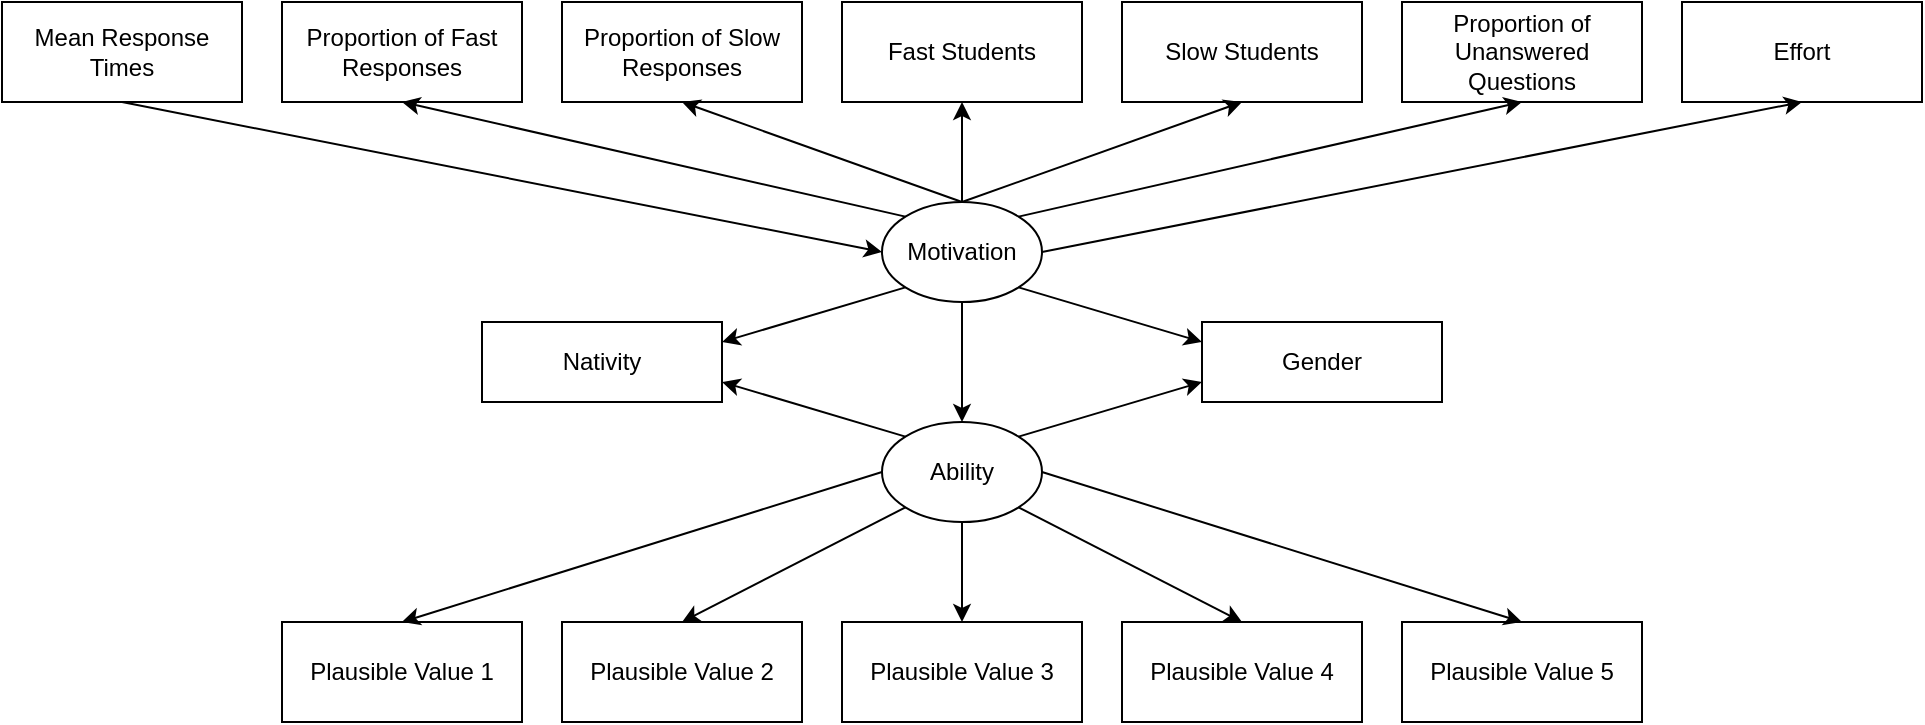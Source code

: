 <mxfile version="26.2.4">
  <diagram name="Page-1" id="2wKc5wu0MTPvnMgR3Ivy">
    <mxGraphModel dx="1871" dy="631" grid="1" gridSize="10" guides="1" tooltips="1" connect="1" arrows="1" fold="1" page="1" pageScale="1" pageWidth="827" pageHeight="1169" math="0" shadow="0">
      <root>
        <mxCell id="0" />
        <mxCell id="1" parent="0" />
        <mxCell id="DJN90oXa_Z2JTDYmJMvr-14" value="" style="rounded=0;whiteSpace=wrap;html=1;" parent="1" vertex="1">
          <mxGeometry x="620" y="40" width="120" height="50" as="geometry" />
        </mxCell>
        <mxCell id="DJN90oXa_Z2JTDYmJMvr-1" value="" style="ellipse;whiteSpace=wrap;html=1;movable=1;resizable=1;rotatable=1;deletable=1;editable=1;locked=0;connectable=1;" parent="1" vertex="1">
          <mxGeometry x="360" y="140" width="80" height="50" as="geometry" />
        </mxCell>
        <mxCell id="DJN90oXa_Z2JTDYmJMvr-2" value="Motivation" style="text;strokeColor=none;align=center;fillColor=none;html=1;verticalAlign=middle;whiteSpace=wrap;rounded=0;movable=1;resizable=1;rotatable=1;deletable=1;editable=1;locked=0;connectable=1;" parent="1" vertex="1">
          <mxGeometry x="370" y="150" width="60" height="30" as="geometry" />
        </mxCell>
        <mxCell id="DJN90oXa_Z2JTDYmJMvr-3" value="" style="ellipse;whiteSpace=wrap;html=1;" parent="1" vertex="1">
          <mxGeometry x="360" y="250" width="80" height="50" as="geometry" />
        </mxCell>
        <mxCell id="DJN90oXa_Z2JTDYmJMvr-4" value="Ability" style="text;strokeColor=none;align=center;fillColor=none;html=1;verticalAlign=middle;whiteSpace=wrap;rounded=0;" parent="1" vertex="1">
          <mxGeometry x="370" y="260" width="60" height="30" as="geometry" />
        </mxCell>
        <mxCell id="DJN90oXa_Z2JTDYmJMvr-5" value="" style="rounded=0;whiteSpace=wrap;html=1;" parent="1" vertex="1">
          <mxGeometry x="160" y="200" width="120" height="40" as="geometry" />
        </mxCell>
        <mxCell id="DJN90oXa_Z2JTDYmJMvr-6" value="Nativity" style="text;strokeColor=none;align=center;fillColor=none;html=1;verticalAlign=middle;whiteSpace=wrap;rounded=0;" parent="1" vertex="1">
          <mxGeometry x="190" y="205" width="60" height="30" as="geometry" />
        </mxCell>
        <mxCell id="DJN90oXa_Z2JTDYmJMvr-8" value="" style="rounded=0;whiteSpace=wrap;html=1;" parent="1" vertex="1">
          <mxGeometry x="520" y="200" width="120" height="40" as="geometry" />
        </mxCell>
        <mxCell id="DJN90oXa_Z2JTDYmJMvr-9" value="Gender" style="text;strokeColor=none;align=center;fillColor=none;html=1;verticalAlign=middle;whiteSpace=wrap;rounded=0;" parent="1" vertex="1">
          <mxGeometry x="550" y="205" width="60" height="30" as="geometry" />
        </mxCell>
        <mxCell id="DJN90oXa_Z2JTDYmJMvr-11" value="" style="rounded=0;whiteSpace=wrap;html=1;" parent="1" vertex="1">
          <mxGeometry x="200" y="40" width="120" height="50" as="geometry" />
        </mxCell>
        <mxCell id="DJN90oXa_Z2JTDYmJMvr-12" value="Proportion of Unanswered Questions" style="text;strokeColor=none;align=center;fillColor=none;html=1;verticalAlign=middle;whiteSpace=wrap;rounded=0;" parent="1" vertex="1">
          <mxGeometry x="620" y="50" width="120" height="30" as="geometry" />
        </mxCell>
        <mxCell id="DJN90oXa_Z2JTDYmJMvr-13" value="" style="rounded=0;whiteSpace=wrap;html=1;" parent="1" vertex="1">
          <mxGeometry x="340" y="40" width="120" height="50" as="geometry" />
        </mxCell>
        <mxCell id="DJN90oXa_Z2JTDYmJMvr-15" value="" style="rounded=0;whiteSpace=wrap;html=1;" parent="1" vertex="1">
          <mxGeometry x="60" y="40" width="120" height="50" as="geometry" />
        </mxCell>
        <mxCell id="DJN90oXa_Z2JTDYmJMvr-16" value="" style="rounded=0;whiteSpace=wrap;html=1;" parent="1" vertex="1">
          <mxGeometry x="-80" y="40" width="120" height="50" as="geometry" />
        </mxCell>
        <mxCell id="DJN90oXa_Z2JTDYmJMvr-18" value="Mean Response Times" style="text;strokeColor=none;align=center;fillColor=none;html=1;verticalAlign=middle;whiteSpace=wrap;rounded=0;" parent="1" vertex="1">
          <mxGeometry x="-70" y="50" width="100" height="30" as="geometry" />
        </mxCell>
        <mxCell id="DJN90oXa_Z2JTDYmJMvr-19" value="Proportion of Fast Responses" style="text;strokeColor=none;align=center;fillColor=none;html=1;verticalAlign=middle;whiteSpace=wrap;rounded=0;" parent="1" vertex="1">
          <mxGeometry x="70" y="50" width="100" height="30" as="geometry" />
        </mxCell>
        <mxCell id="DJN90oXa_Z2JTDYmJMvr-21" value="Proportion of Slow Responses" style="text;strokeColor=none;align=center;fillColor=none;html=1;verticalAlign=middle;whiteSpace=wrap;rounded=0;" parent="1" vertex="1">
          <mxGeometry x="205" y="50" width="110" height="30" as="geometry" />
        </mxCell>
        <mxCell id="DJN90oXa_Z2JTDYmJMvr-23" value="Fast Students" style="text;strokeColor=none;align=center;fillColor=none;html=1;verticalAlign=middle;whiteSpace=wrap;rounded=0;" parent="1" vertex="1">
          <mxGeometry x="355" y="50" width="90" height="30" as="geometry" />
        </mxCell>
        <mxCell id="DJN90oXa_Z2JTDYmJMvr-26" value="" style="rounded=0;whiteSpace=wrap;html=1;" parent="1" vertex="1">
          <mxGeometry x="480" y="40" width="120" height="50" as="geometry" />
        </mxCell>
        <mxCell id="DJN90oXa_Z2JTDYmJMvr-27" value="Slow Students" style="text;strokeColor=none;align=center;fillColor=none;html=1;verticalAlign=middle;whiteSpace=wrap;rounded=0;" parent="1" vertex="1">
          <mxGeometry x="495" y="50" width="90" height="30" as="geometry" />
        </mxCell>
        <mxCell id="DJN90oXa_Z2JTDYmJMvr-30" value="" style="endArrow=classic;html=1;rounded=0;exitX=0.5;exitY=1;exitDx=0;exitDy=0;entryX=0;entryY=0.5;entryDx=0;entryDy=0;" parent="1" source="DJN90oXa_Z2JTDYmJMvr-16" target="DJN90oXa_Z2JTDYmJMvr-1" edge="1">
          <mxGeometry width="50" height="50" relative="1" as="geometry">
            <mxPoint x="340" y="160" as="sourcePoint" />
            <mxPoint x="390" y="110" as="targetPoint" />
          </mxGeometry>
        </mxCell>
        <mxCell id="DJN90oXa_Z2JTDYmJMvr-31" value="" style="endArrow=classic;html=1;rounded=0;exitX=0;exitY=0;exitDx=0;exitDy=0;entryX=0.5;entryY=1;entryDx=0;entryDy=0;" parent="1" source="DJN90oXa_Z2JTDYmJMvr-1" target="DJN90oXa_Z2JTDYmJMvr-15" edge="1">
          <mxGeometry width="50" height="50" relative="1" as="geometry">
            <mxPoint x="390" y="110" as="sourcePoint" />
            <mxPoint x="340" y="160" as="targetPoint" />
          </mxGeometry>
        </mxCell>
        <mxCell id="DJN90oXa_Z2JTDYmJMvr-32" value="" style="endArrow=classic;html=1;rounded=0;exitX=0.5;exitY=0;exitDx=0;exitDy=0;entryX=0.5;entryY=1;entryDx=0;entryDy=0;" parent="1" source="DJN90oXa_Z2JTDYmJMvr-1" target="DJN90oXa_Z2JTDYmJMvr-11" edge="1">
          <mxGeometry width="50" height="50" relative="1" as="geometry">
            <mxPoint x="380" y="140" as="sourcePoint" />
            <mxPoint x="340" y="160" as="targetPoint" />
          </mxGeometry>
        </mxCell>
        <mxCell id="DJN90oXa_Z2JTDYmJMvr-33" value="" style="endArrow=classic;html=1;rounded=0;exitX=1;exitY=0;exitDx=0;exitDy=0;entryX=0.5;entryY=1;entryDx=0;entryDy=0;" parent="1" source="DJN90oXa_Z2JTDYmJMvr-1" target="DJN90oXa_Z2JTDYmJMvr-14" edge="1">
          <mxGeometry width="50" height="50" relative="1" as="geometry">
            <mxPoint x="430" y="110" as="sourcePoint" />
            <mxPoint x="380" y="160" as="targetPoint" />
          </mxGeometry>
        </mxCell>
        <mxCell id="DJN90oXa_Z2JTDYmJMvr-34" value="" style="endArrow=classic;html=1;rounded=0;exitX=0.5;exitY=0;exitDx=0;exitDy=0;entryX=0.5;entryY=1;entryDx=0;entryDy=0;" parent="1" source="DJN90oXa_Z2JTDYmJMvr-1" target="DJN90oXa_Z2JTDYmJMvr-13" edge="1">
          <mxGeometry width="50" height="50" relative="1" as="geometry">
            <mxPoint x="580" y="110" as="sourcePoint" />
            <mxPoint x="530" y="160" as="targetPoint" />
          </mxGeometry>
        </mxCell>
        <mxCell id="DJN90oXa_Z2JTDYmJMvr-35" value="" style="endArrow=classic;html=1;rounded=0;exitX=0.5;exitY=0;exitDx=0;exitDy=0;entryX=0.5;entryY=1;entryDx=0;entryDy=0;" parent="1" source="DJN90oXa_Z2JTDYmJMvr-1" target="DJN90oXa_Z2JTDYmJMvr-26" edge="1">
          <mxGeometry width="50" height="50" relative="1" as="geometry">
            <mxPoint x="440" y="165" as="sourcePoint" />
            <mxPoint x="530" y="160" as="targetPoint" />
          </mxGeometry>
        </mxCell>
        <mxCell id="DJN90oXa_Z2JTDYmJMvr-36" value="" style="endArrow=classic;html=1;rounded=0;exitX=0.5;exitY=1;exitDx=0;exitDy=0;" parent="1" source="DJN90oXa_Z2JTDYmJMvr-1" edge="1">
          <mxGeometry width="50" height="50" relative="1" as="geometry">
            <mxPoint x="410" y="270" as="sourcePoint" />
            <mxPoint x="400" y="250" as="targetPoint" />
          </mxGeometry>
        </mxCell>
        <mxCell id="DJN90oXa_Z2JTDYmJMvr-37" value="" style="endArrow=classic;html=1;rounded=0;exitX=0;exitY=1;exitDx=0;exitDy=0;entryX=1;entryY=0.25;entryDx=0;entryDy=0;" parent="1" source="DJN90oXa_Z2JTDYmJMvr-1" target="DJN90oXa_Z2JTDYmJMvr-5" edge="1">
          <mxGeometry width="50" height="50" relative="1" as="geometry">
            <mxPoint x="400" y="170" as="sourcePoint" />
            <mxPoint x="350" y="220" as="targetPoint" />
          </mxGeometry>
        </mxCell>
        <mxCell id="DJN90oXa_Z2JTDYmJMvr-38" value="" style="endArrow=classic;html=1;rounded=0;exitX=0;exitY=0;exitDx=0;exitDy=0;entryX=1;entryY=0.75;entryDx=0;entryDy=0;" parent="1" source="DJN90oXa_Z2JTDYmJMvr-3" target="DJN90oXa_Z2JTDYmJMvr-5" edge="1">
          <mxGeometry width="50" height="50" relative="1" as="geometry">
            <mxPoint x="400" y="170" as="sourcePoint" />
            <mxPoint x="350" y="220" as="targetPoint" />
          </mxGeometry>
        </mxCell>
        <mxCell id="DJN90oXa_Z2JTDYmJMvr-39" value="" style="endArrow=classic;html=1;rounded=0;exitX=1;exitY=1;exitDx=0;exitDy=0;entryX=0;entryY=0.25;entryDx=0;entryDy=0;" parent="1" source="DJN90oXa_Z2JTDYmJMvr-1" target="DJN90oXa_Z2JTDYmJMvr-8" edge="1">
          <mxGeometry width="50" height="50" relative="1" as="geometry">
            <mxPoint x="400" y="170" as="sourcePoint" />
            <mxPoint x="350" y="220" as="targetPoint" />
          </mxGeometry>
        </mxCell>
        <mxCell id="DJN90oXa_Z2JTDYmJMvr-40" value="" style="endArrow=classic;html=1;rounded=0;exitX=1;exitY=0;exitDx=0;exitDy=0;entryX=0;entryY=0.75;entryDx=0;entryDy=0;" parent="1" source="DJN90oXa_Z2JTDYmJMvr-3" target="DJN90oXa_Z2JTDYmJMvr-8" edge="1">
          <mxGeometry width="50" height="50" relative="1" as="geometry">
            <mxPoint x="400" y="170" as="sourcePoint" />
            <mxPoint x="350" y="220" as="targetPoint" />
          </mxGeometry>
        </mxCell>
        <mxCell id="DJN90oXa_Z2JTDYmJMvr-42" value="" style="rounded=0;whiteSpace=wrap;html=1;" parent="1" vertex="1">
          <mxGeometry x="340" y="350" width="120" height="50" as="geometry" />
        </mxCell>
        <mxCell id="DJN90oXa_Z2JTDYmJMvr-43" value="" style="rounded=0;whiteSpace=wrap;html=1;" parent="1" vertex="1">
          <mxGeometry x="480" y="350" width="120" height="50" as="geometry" />
        </mxCell>
        <mxCell id="DJN90oXa_Z2JTDYmJMvr-44" value="" style="rounded=0;whiteSpace=wrap;html=1;" parent="1" vertex="1">
          <mxGeometry x="620" y="350" width="120" height="50" as="geometry" />
        </mxCell>
        <mxCell id="DJN90oXa_Z2JTDYmJMvr-45" value="" style="rounded=0;whiteSpace=wrap;html=1;" parent="1" vertex="1">
          <mxGeometry x="200" y="350" width="120" height="50" as="geometry" />
        </mxCell>
        <mxCell id="DJN90oXa_Z2JTDYmJMvr-46" value="" style="rounded=0;whiteSpace=wrap;html=1;" parent="1" vertex="1">
          <mxGeometry x="60" y="350" width="120" height="50" as="geometry" />
        </mxCell>
        <mxCell id="DJN90oXa_Z2JTDYmJMvr-47" value="Plausible Value 1" style="text;strokeColor=none;align=center;fillColor=none;html=1;verticalAlign=middle;whiteSpace=wrap;rounded=0;" parent="1" vertex="1">
          <mxGeometry x="60" y="360" width="120" height="30" as="geometry" />
        </mxCell>
        <mxCell id="DJN90oXa_Z2JTDYmJMvr-48" value="Plausible Value 2" style="text;strokeColor=none;align=center;fillColor=none;html=1;verticalAlign=middle;whiteSpace=wrap;rounded=0;" parent="1" vertex="1">
          <mxGeometry x="200" y="360" width="120" height="30" as="geometry" />
        </mxCell>
        <mxCell id="DJN90oXa_Z2JTDYmJMvr-49" value="Plausible Value 3" style="text;strokeColor=none;align=center;fillColor=none;html=1;verticalAlign=middle;whiteSpace=wrap;rounded=0;" parent="1" vertex="1">
          <mxGeometry x="340" y="360" width="120" height="30" as="geometry" />
        </mxCell>
        <mxCell id="DJN90oXa_Z2JTDYmJMvr-50" value="Plausible Value 4" style="text;strokeColor=none;align=center;fillColor=none;html=1;verticalAlign=middle;whiteSpace=wrap;rounded=0;" parent="1" vertex="1">
          <mxGeometry x="480" y="360" width="120" height="30" as="geometry" />
        </mxCell>
        <mxCell id="DJN90oXa_Z2JTDYmJMvr-51" value="Plausible Value 5" style="text;strokeColor=none;align=center;fillColor=none;html=1;verticalAlign=middle;whiteSpace=wrap;rounded=0;" parent="1" vertex="1">
          <mxGeometry x="620" y="360" width="120" height="30" as="geometry" />
        </mxCell>
        <mxCell id="DJN90oXa_Z2JTDYmJMvr-52" value="" style="endArrow=classic;html=1;rounded=0;exitX=0;exitY=0.5;exitDx=0;exitDy=0;entryX=0.5;entryY=0;entryDx=0;entryDy=0;" parent="1" source="DJN90oXa_Z2JTDYmJMvr-3" target="DJN90oXa_Z2JTDYmJMvr-46" edge="1">
          <mxGeometry width="50" height="50" relative="1" as="geometry">
            <mxPoint x="430" y="220" as="sourcePoint" />
            <mxPoint x="380" y="270" as="targetPoint" />
          </mxGeometry>
        </mxCell>
        <mxCell id="DJN90oXa_Z2JTDYmJMvr-53" value="" style="endArrow=classic;html=1;rounded=0;exitX=0;exitY=1;exitDx=0;exitDy=0;entryX=0.5;entryY=0;entryDx=0;entryDy=0;" parent="1" source="DJN90oXa_Z2JTDYmJMvr-3" target="DJN90oXa_Z2JTDYmJMvr-45" edge="1">
          <mxGeometry width="50" height="50" relative="1" as="geometry">
            <mxPoint x="430" y="220" as="sourcePoint" />
            <mxPoint x="380" y="270" as="targetPoint" />
          </mxGeometry>
        </mxCell>
        <mxCell id="DJN90oXa_Z2JTDYmJMvr-54" value="" style="endArrow=classic;html=1;rounded=0;exitX=0.5;exitY=1;exitDx=0;exitDy=0;entryX=0.5;entryY=0;entryDx=0;entryDy=0;" parent="1" source="DJN90oXa_Z2JTDYmJMvr-3" target="DJN90oXa_Z2JTDYmJMvr-42" edge="1">
          <mxGeometry width="50" height="50" relative="1" as="geometry">
            <mxPoint x="430" y="220" as="sourcePoint" />
            <mxPoint x="380" y="270" as="targetPoint" />
          </mxGeometry>
        </mxCell>
        <mxCell id="DJN90oXa_Z2JTDYmJMvr-55" value="" style="endArrow=classic;html=1;rounded=0;exitX=1;exitY=1;exitDx=0;exitDy=0;entryX=0.5;entryY=0;entryDx=0;entryDy=0;" parent="1" source="DJN90oXa_Z2JTDYmJMvr-3" target="DJN90oXa_Z2JTDYmJMvr-43" edge="1">
          <mxGeometry width="50" height="50" relative="1" as="geometry">
            <mxPoint x="430" y="220" as="sourcePoint" />
            <mxPoint x="380" y="270" as="targetPoint" />
          </mxGeometry>
        </mxCell>
        <mxCell id="DJN90oXa_Z2JTDYmJMvr-56" value="" style="endArrow=classic;html=1;rounded=0;exitX=1;exitY=0.5;exitDx=0;exitDy=0;entryX=0.5;entryY=0;entryDx=0;entryDy=0;" parent="1" source="DJN90oXa_Z2JTDYmJMvr-3" target="DJN90oXa_Z2JTDYmJMvr-44" edge="1">
          <mxGeometry width="50" height="50" relative="1" as="geometry">
            <mxPoint x="430" y="220" as="sourcePoint" />
            <mxPoint x="380" y="270" as="targetPoint" />
          </mxGeometry>
        </mxCell>
        <mxCell id="DJN90oXa_Z2JTDYmJMvr-57" value="Effort" style="rounded=0;whiteSpace=wrap;html=1;" parent="1" vertex="1">
          <mxGeometry x="760" y="40" width="120" height="50" as="geometry" />
        </mxCell>
        <mxCell id="DJN90oXa_Z2JTDYmJMvr-58" value="" style="endArrow=classic;html=1;rounded=0;exitX=1;exitY=0.5;exitDx=0;exitDy=0;entryX=0.5;entryY=1;entryDx=0;entryDy=0;" parent="1" source="DJN90oXa_Z2JTDYmJMvr-1" target="DJN90oXa_Z2JTDYmJMvr-57" edge="1">
          <mxGeometry width="50" height="50" relative="1" as="geometry">
            <mxPoint x="460" y="180" as="sourcePoint" />
            <mxPoint x="410" y="230" as="targetPoint" />
          </mxGeometry>
        </mxCell>
      </root>
    </mxGraphModel>
  </diagram>
</mxfile>
